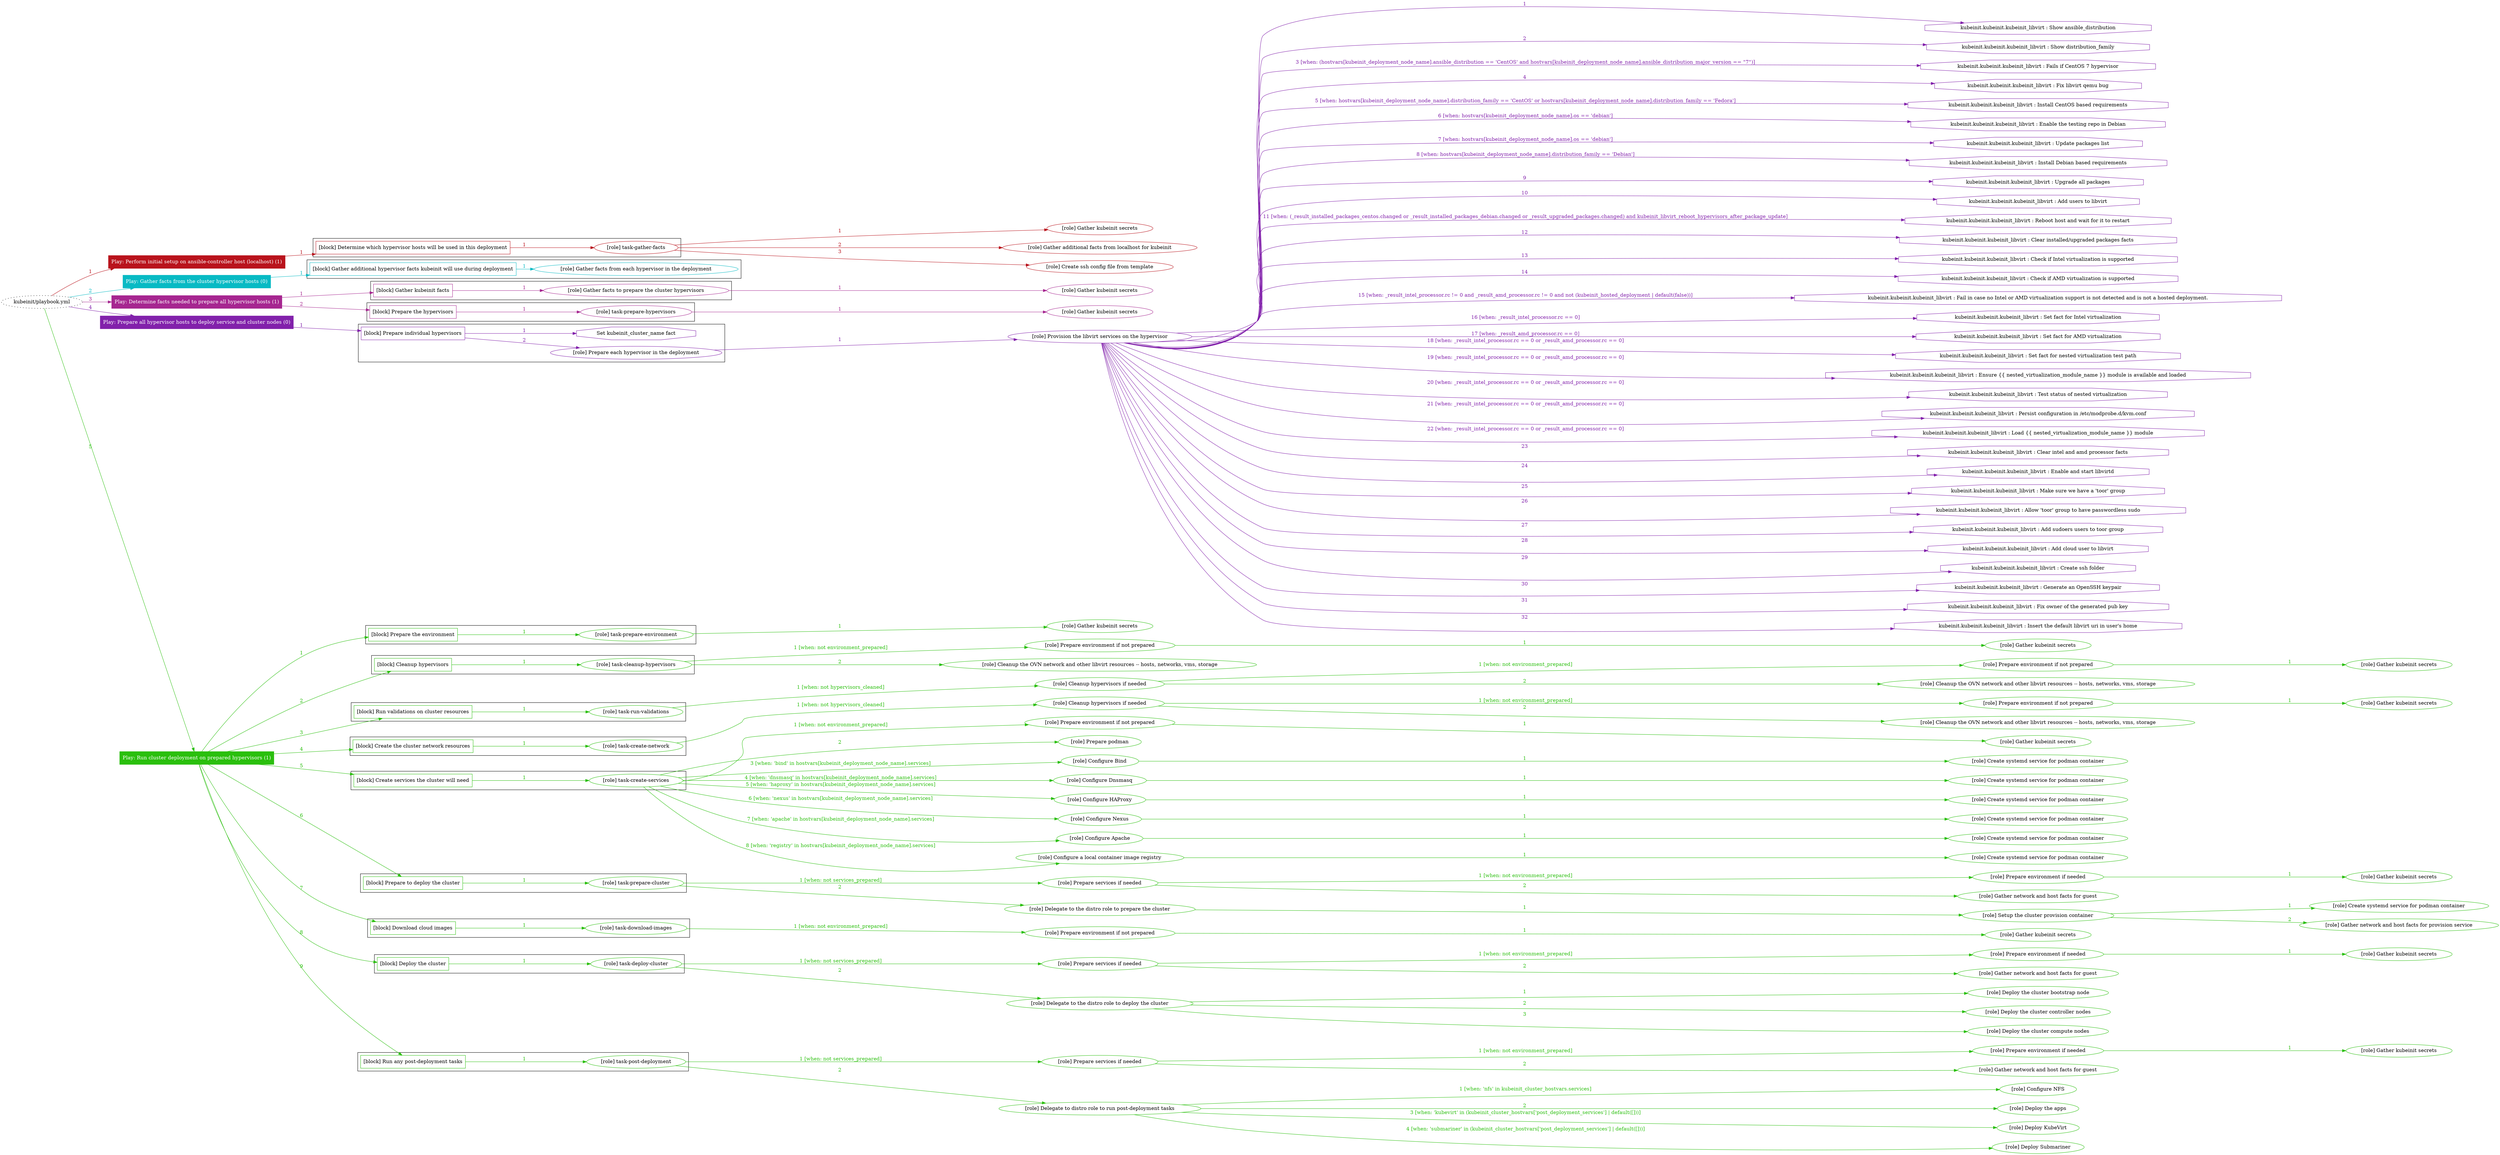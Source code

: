 digraph {
	graph [concentrate=true ordering=in rankdir=LR ratio=fill]
	edge [esep=5 sep=10]
	"kubeinit/playbook.yml" [URL="/home/runner/work/kubeinit/kubeinit/kubeinit/playbook.yml" id=playbook_2e6c1b6e style=dotted]
	play_6136ae97 [label="Play: Perform initial setup on ansible-controller host (localhost) (1)" URL="/home/runner/work/kubeinit/kubeinit/kubeinit/playbook.yml" color="#b9131c" fontcolor="#ffffff" id=play_6136ae97 shape=box style=filled tooltip=localhost]
	"kubeinit/playbook.yml" -> play_6136ae97 [label="1 " color="#b9131c" fontcolor="#b9131c" id=edge_3004576d labeltooltip="1 " tooltip="1 "]
	subgraph "Gather kubeinit secrets" {
		role_4da394cf [label="[role] Gather kubeinit secrets" URL="/home/runner/.ansible/collections/ansible_collections/kubeinit/kubeinit/roles/kubeinit_prepare/tasks/build_hypervisors_group.yml" color="#b9131c" id=role_4da394cf tooltip="Gather kubeinit secrets"]
	}
	subgraph "Gather additional facts from localhost for kubeinit" {
		role_057f9266 [label="[role] Gather additional facts from localhost for kubeinit" URL="/home/runner/.ansible/collections/ansible_collections/kubeinit/kubeinit/roles/kubeinit_prepare/tasks/build_hypervisors_group.yml" color="#b9131c" id=role_057f9266 tooltip="Gather additional facts from localhost for kubeinit"]
	}
	subgraph "Create ssh config file from template" {
		role_7382a2cb [label="[role] Create ssh config file from template" URL="/home/runner/.ansible/collections/ansible_collections/kubeinit/kubeinit/roles/kubeinit_prepare/tasks/build_hypervisors_group.yml" color="#b9131c" id=role_7382a2cb tooltip="Create ssh config file from template"]
	}
	subgraph "task-gather-facts" {
		role_082b0586 [label="[role] task-gather-facts" URL="/home/runner/work/kubeinit/kubeinit/kubeinit/playbook.yml" color="#b9131c" id=role_082b0586 tooltip="task-gather-facts"]
		role_082b0586 -> role_4da394cf [label="1 " color="#b9131c" fontcolor="#b9131c" id=edge_c33e072b labeltooltip="1 " tooltip="1 "]
		role_082b0586 -> role_057f9266 [label="2 " color="#b9131c" fontcolor="#b9131c" id=edge_f7620fa3 labeltooltip="2 " tooltip="2 "]
		role_082b0586 -> role_7382a2cb [label="3 " color="#b9131c" fontcolor="#b9131c" id=edge_6d3eaf06 labeltooltip="3 " tooltip="3 "]
	}
	subgraph "Play: Perform initial setup on ansible-controller host (localhost) (1)" {
		play_6136ae97 -> block_b5d8e961 [label=1 color="#b9131c" fontcolor="#b9131c" id=edge_b676b527 labeltooltip=1 tooltip=1]
		subgraph cluster_block_b5d8e961 {
			block_b5d8e961 [label="[block] Determine which hypervisor hosts will be used in this deployment" URL="/home/runner/work/kubeinit/kubeinit/kubeinit/playbook.yml" color="#b9131c" id=block_b5d8e961 labeltooltip="Determine which hypervisor hosts will be used in this deployment" shape=box tooltip="Determine which hypervisor hosts will be used in this deployment"]
			block_b5d8e961 -> role_082b0586 [label="1 " color="#b9131c" fontcolor="#b9131c" id=edge_189141ee labeltooltip="1 " tooltip="1 "]
		}
	}
	play_5bf09000 [label="Play: Gather facts from the cluster hypervisor hosts (0)" URL="/home/runner/work/kubeinit/kubeinit/kubeinit/playbook.yml" color="#08bac4" fontcolor="#ffffff" id=play_5bf09000 shape=box style=filled tooltip="Play: Gather facts from the cluster hypervisor hosts (0)"]
	"kubeinit/playbook.yml" -> play_5bf09000 [label="2 " color="#08bac4" fontcolor="#08bac4" id=edge_79d5195c labeltooltip="2 " tooltip="2 "]
	subgraph "Gather facts from each hypervisor in the deployment" {
		role_9341383e [label="[role] Gather facts from each hypervisor in the deployment" URL="/home/runner/work/kubeinit/kubeinit/kubeinit/playbook.yml" color="#08bac4" id=role_9341383e tooltip="Gather facts from each hypervisor in the deployment"]
	}
	subgraph "Play: Gather facts from the cluster hypervisor hosts (0)" {
		play_5bf09000 -> block_a64b4e6a [label=1 color="#08bac4" fontcolor="#08bac4" id=edge_e58a4809 labeltooltip=1 tooltip=1]
		subgraph cluster_block_a64b4e6a {
			block_a64b4e6a [label="[block] Gather additional hypervisor facts kubeinit will use during deployment" URL="/home/runner/work/kubeinit/kubeinit/kubeinit/playbook.yml" color="#08bac4" id=block_a64b4e6a labeltooltip="Gather additional hypervisor facts kubeinit will use during deployment" shape=box tooltip="Gather additional hypervisor facts kubeinit will use during deployment"]
			block_a64b4e6a -> role_9341383e [label="1 " color="#08bac4" fontcolor="#08bac4" id=edge_19210f28 labeltooltip="1 " tooltip="1 "]
		}
	}
	play_c55b0f2f [label="Play: Determine facts needed to prepare all hypervisor hosts (1)" URL="/home/runner/work/kubeinit/kubeinit/kubeinit/playbook.yml" color="#a62690" fontcolor="#ffffff" id=play_c55b0f2f shape=box style=filled tooltip=localhost]
	"kubeinit/playbook.yml" -> play_c55b0f2f [label="3 " color="#a62690" fontcolor="#a62690" id=edge_3a9465c5 labeltooltip="3 " tooltip="3 "]
	subgraph "Gather kubeinit secrets" {
		role_a104ca37 [label="[role] Gather kubeinit secrets" URL="/home/runner/.ansible/collections/ansible_collections/kubeinit/kubeinit/roles/kubeinit_prepare/tasks/gather_kubeinit_facts.yml" color="#a62690" id=role_a104ca37 tooltip="Gather kubeinit secrets"]
	}
	subgraph "Gather facts to prepare the cluster hypervisors" {
		role_8c21377f [label="[role] Gather facts to prepare the cluster hypervisors" URL="/home/runner/work/kubeinit/kubeinit/kubeinit/playbook.yml" color="#a62690" id=role_8c21377f tooltip="Gather facts to prepare the cluster hypervisors"]
		role_8c21377f -> role_a104ca37 [label="1 " color="#a62690" fontcolor="#a62690" id=edge_3b5f0eab labeltooltip="1 " tooltip="1 "]
	}
	subgraph "Gather kubeinit secrets" {
		role_554933da [label="[role] Gather kubeinit secrets" URL="/home/runner/.ansible/collections/ansible_collections/kubeinit/kubeinit/roles/kubeinit_prepare/tasks/gather_kubeinit_facts.yml" color="#a62690" id=role_554933da tooltip="Gather kubeinit secrets"]
	}
	subgraph "task-prepare-hypervisors" {
		role_42ab0cc2 [label="[role] task-prepare-hypervisors" URL="/home/runner/work/kubeinit/kubeinit/kubeinit/playbook.yml" color="#a62690" id=role_42ab0cc2 tooltip="task-prepare-hypervisors"]
		role_42ab0cc2 -> role_554933da [label="1 " color="#a62690" fontcolor="#a62690" id=edge_5e4bd759 labeltooltip="1 " tooltip="1 "]
	}
	subgraph "Play: Determine facts needed to prepare all hypervisor hosts (1)" {
		play_c55b0f2f -> block_c0e2ca46 [label=1 color="#a62690" fontcolor="#a62690" id=edge_bd3bbef1 labeltooltip=1 tooltip=1]
		subgraph cluster_block_c0e2ca46 {
			block_c0e2ca46 [label="[block] Gather kubeinit facts" URL="/home/runner/work/kubeinit/kubeinit/kubeinit/playbook.yml" color="#a62690" id=block_c0e2ca46 labeltooltip="Gather kubeinit facts" shape=box tooltip="Gather kubeinit facts"]
			block_c0e2ca46 -> role_8c21377f [label="1 " color="#a62690" fontcolor="#a62690" id=edge_a6690159 labeltooltip="1 " tooltip="1 "]
		}
		play_c55b0f2f -> block_1ad4289b [label=2 color="#a62690" fontcolor="#a62690" id=edge_7b1b2e2b labeltooltip=2 tooltip=2]
		subgraph cluster_block_1ad4289b {
			block_1ad4289b [label="[block] Prepare the hypervisors" URL="/home/runner/work/kubeinit/kubeinit/kubeinit/playbook.yml" color="#a62690" id=block_1ad4289b labeltooltip="Prepare the hypervisors" shape=box tooltip="Prepare the hypervisors"]
			block_1ad4289b -> role_42ab0cc2 [label="1 " color="#a62690" fontcolor="#a62690" id=edge_0e36419d labeltooltip="1 " tooltip="1 "]
		}
	}
	play_b2fa571c [label="Play: Prepare all hypervisor hosts to deploy service and cluster nodes (0)" URL="/home/runner/work/kubeinit/kubeinit/kubeinit/playbook.yml" color="#8221ab" fontcolor="#ffffff" id=play_b2fa571c shape=box style=filled tooltip="Play: Prepare all hypervisor hosts to deploy service and cluster nodes (0)"]
	"kubeinit/playbook.yml" -> play_b2fa571c [label="4 " color="#8221ab" fontcolor="#8221ab" id=edge_98f1b3ab labeltooltip="4 " tooltip="4 "]
	subgraph "Provision the libvirt services on the hypervisor" {
		role_863c0070 [label="[role] Provision the libvirt services on the hypervisor" URL="/home/runner/.ansible/collections/ansible_collections/kubeinit/kubeinit/roles/kubeinit_prepare/tasks/prepare_hypervisor.yml" color="#8221ab" id=role_863c0070 tooltip="Provision the libvirt services on the hypervisor"]
		task_e801a76a [label="kubeinit.kubeinit.kubeinit_libvirt : Show ansible_distribution" URL="/home/runner/.ansible/collections/ansible_collections/kubeinit/kubeinit/roles/kubeinit_libvirt/tasks/main.yml" color="#8221ab" id=task_e801a76a shape=octagon tooltip="kubeinit.kubeinit.kubeinit_libvirt : Show ansible_distribution"]
		role_863c0070 -> task_e801a76a [label="1 " color="#8221ab" fontcolor="#8221ab" id=edge_58ab9d9e labeltooltip="1 " tooltip="1 "]
		task_16811008 [label="kubeinit.kubeinit.kubeinit_libvirt : Show distribution_family" URL="/home/runner/.ansible/collections/ansible_collections/kubeinit/kubeinit/roles/kubeinit_libvirt/tasks/main.yml" color="#8221ab" id=task_16811008 shape=octagon tooltip="kubeinit.kubeinit.kubeinit_libvirt : Show distribution_family"]
		role_863c0070 -> task_16811008 [label="2 " color="#8221ab" fontcolor="#8221ab" id=edge_48a98a95 labeltooltip="2 " tooltip="2 "]
		task_5b377268 [label="kubeinit.kubeinit.kubeinit_libvirt : Fails if CentOS 7 hypervisor" URL="/home/runner/.ansible/collections/ansible_collections/kubeinit/kubeinit/roles/kubeinit_libvirt/tasks/main.yml" color="#8221ab" id=task_5b377268 shape=octagon tooltip="kubeinit.kubeinit.kubeinit_libvirt : Fails if CentOS 7 hypervisor"]
		role_863c0070 -> task_5b377268 [label="3 [when: (hostvars[kubeinit_deployment_node_name].ansible_distribution == 'CentOS' and hostvars[kubeinit_deployment_node_name].ansible_distribution_major_version == \"7\")]" color="#8221ab" fontcolor="#8221ab" id=edge_f202f89d labeltooltip="3 [when: (hostvars[kubeinit_deployment_node_name].ansible_distribution == 'CentOS' and hostvars[kubeinit_deployment_node_name].ansible_distribution_major_version == \"7\")]" tooltip="3 [when: (hostvars[kubeinit_deployment_node_name].ansible_distribution == 'CentOS' and hostvars[kubeinit_deployment_node_name].ansible_distribution_major_version == \"7\")]"]
		task_ee48a819 [label="kubeinit.kubeinit.kubeinit_libvirt : Fix libvirt qemu bug" URL="/home/runner/.ansible/collections/ansible_collections/kubeinit/kubeinit/roles/kubeinit_libvirt/tasks/main.yml" color="#8221ab" id=task_ee48a819 shape=octagon tooltip="kubeinit.kubeinit.kubeinit_libvirt : Fix libvirt qemu bug"]
		role_863c0070 -> task_ee48a819 [label="4 " color="#8221ab" fontcolor="#8221ab" id=edge_df187189 labeltooltip="4 " tooltip="4 "]
		task_2e96e4c6 [label="kubeinit.kubeinit.kubeinit_libvirt : Install CentOS based requirements" URL="/home/runner/.ansible/collections/ansible_collections/kubeinit/kubeinit/roles/kubeinit_libvirt/tasks/main.yml" color="#8221ab" id=task_2e96e4c6 shape=octagon tooltip="kubeinit.kubeinit.kubeinit_libvirt : Install CentOS based requirements"]
		role_863c0070 -> task_2e96e4c6 [label="5 [when: hostvars[kubeinit_deployment_node_name].distribution_family == 'CentOS' or hostvars[kubeinit_deployment_node_name].distribution_family == 'Fedora']" color="#8221ab" fontcolor="#8221ab" id=edge_cb4f6f7c labeltooltip="5 [when: hostvars[kubeinit_deployment_node_name].distribution_family == 'CentOS' or hostvars[kubeinit_deployment_node_name].distribution_family == 'Fedora']" tooltip="5 [when: hostvars[kubeinit_deployment_node_name].distribution_family == 'CentOS' or hostvars[kubeinit_deployment_node_name].distribution_family == 'Fedora']"]
		task_ea41f6d5 [label="kubeinit.kubeinit.kubeinit_libvirt : Enable the testing repo in Debian" URL="/home/runner/.ansible/collections/ansible_collections/kubeinit/kubeinit/roles/kubeinit_libvirt/tasks/main.yml" color="#8221ab" id=task_ea41f6d5 shape=octagon tooltip="kubeinit.kubeinit.kubeinit_libvirt : Enable the testing repo in Debian"]
		role_863c0070 -> task_ea41f6d5 [label="6 [when: hostvars[kubeinit_deployment_node_name].os == 'debian']" color="#8221ab" fontcolor="#8221ab" id=edge_82fe5cad labeltooltip="6 [when: hostvars[kubeinit_deployment_node_name].os == 'debian']" tooltip="6 [when: hostvars[kubeinit_deployment_node_name].os == 'debian']"]
		task_ab4475f6 [label="kubeinit.kubeinit.kubeinit_libvirt : Update packages list" URL="/home/runner/.ansible/collections/ansible_collections/kubeinit/kubeinit/roles/kubeinit_libvirt/tasks/main.yml" color="#8221ab" id=task_ab4475f6 shape=octagon tooltip="kubeinit.kubeinit.kubeinit_libvirt : Update packages list"]
		role_863c0070 -> task_ab4475f6 [label="7 [when: hostvars[kubeinit_deployment_node_name].os == 'debian']" color="#8221ab" fontcolor="#8221ab" id=edge_8369f162 labeltooltip="7 [when: hostvars[kubeinit_deployment_node_name].os == 'debian']" tooltip="7 [when: hostvars[kubeinit_deployment_node_name].os == 'debian']"]
		task_a484076b [label="kubeinit.kubeinit.kubeinit_libvirt : Install Debian based requirements" URL="/home/runner/.ansible/collections/ansible_collections/kubeinit/kubeinit/roles/kubeinit_libvirt/tasks/main.yml" color="#8221ab" id=task_a484076b shape=octagon tooltip="kubeinit.kubeinit.kubeinit_libvirt : Install Debian based requirements"]
		role_863c0070 -> task_a484076b [label="8 [when: hostvars[kubeinit_deployment_node_name].distribution_family == 'Debian']" color="#8221ab" fontcolor="#8221ab" id=edge_06cc2de2 labeltooltip="8 [when: hostvars[kubeinit_deployment_node_name].distribution_family == 'Debian']" tooltip="8 [when: hostvars[kubeinit_deployment_node_name].distribution_family == 'Debian']"]
		task_2b147a83 [label="kubeinit.kubeinit.kubeinit_libvirt : Upgrade all packages" URL="/home/runner/.ansible/collections/ansible_collections/kubeinit/kubeinit/roles/kubeinit_libvirt/tasks/main.yml" color="#8221ab" id=task_2b147a83 shape=octagon tooltip="kubeinit.kubeinit.kubeinit_libvirt : Upgrade all packages"]
		role_863c0070 -> task_2b147a83 [label="9 " color="#8221ab" fontcolor="#8221ab" id=edge_dac2f724 labeltooltip="9 " tooltip="9 "]
		task_eac99293 [label="kubeinit.kubeinit.kubeinit_libvirt : Add users to libvirt" URL="/home/runner/.ansible/collections/ansible_collections/kubeinit/kubeinit/roles/kubeinit_libvirt/tasks/main.yml" color="#8221ab" id=task_eac99293 shape=octagon tooltip="kubeinit.kubeinit.kubeinit_libvirt : Add users to libvirt"]
		role_863c0070 -> task_eac99293 [label="10 " color="#8221ab" fontcolor="#8221ab" id=edge_4e156dd2 labeltooltip="10 " tooltip="10 "]
		task_0ad57a7d [label="kubeinit.kubeinit.kubeinit_libvirt : Reboot host and wait for it to restart" URL="/home/runner/.ansible/collections/ansible_collections/kubeinit/kubeinit/roles/kubeinit_libvirt/tasks/main.yml" color="#8221ab" id=task_0ad57a7d shape=octagon tooltip="kubeinit.kubeinit.kubeinit_libvirt : Reboot host and wait for it to restart"]
		role_863c0070 -> task_0ad57a7d [label="11 [when: (_result_installed_packages_centos.changed or _result_installed_packages_debian.changed or _result_upgraded_packages.changed) and kubeinit_libvirt_reboot_hypervisors_after_package_update]" color="#8221ab" fontcolor="#8221ab" id=edge_57d9b61d labeltooltip="11 [when: (_result_installed_packages_centos.changed or _result_installed_packages_debian.changed or _result_upgraded_packages.changed) and kubeinit_libvirt_reboot_hypervisors_after_package_update]" tooltip="11 [when: (_result_installed_packages_centos.changed or _result_installed_packages_debian.changed or _result_upgraded_packages.changed) and kubeinit_libvirt_reboot_hypervisors_after_package_update]"]
		task_65e71574 [label="kubeinit.kubeinit.kubeinit_libvirt : Clear installed/upgraded packages facts" URL="/home/runner/.ansible/collections/ansible_collections/kubeinit/kubeinit/roles/kubeinit_libvirt/tasks/main.yml" color="#8221ab" id=task_65e71574 shape=octagon tooltip="kubeinit.kubeinit.kubeinit_libvirt : Clear installed/upgraded packages facts"]
		role_863c0070 -> task_65e71574 [label="12 " color="#8221ab" fontcolor="#8221ab" id=edge_ad24ad77 labeltooltip="12 " tooltip="12 "]
		task_fa95da81 [label="kubeinit.kubeinit.kubeinit_libvirt : Check if Intel virtualization is supported" URL="/home/runner/.ansible/collections/ansible_collections/kubeinit/kubeinit/roles/kubeinit_libvirt/tasks/main.yml" color="#8221ab" id=task_fa95da81 shape=octagon tooltip="kubeinit.kubeinit.kubeinit_libvirt : Check if Intel virtualization is supported"]
		role_863c0070 -> task_fa95da81 [label="13 " color="#8221ab" fontcolor="#8221ab" id=edge_35ecb6b5 labeltooltip="13 " tooltip="13 "]
		task_38981a6c [label="kubeinit.kubeinit.kubeinit_libvirt : Check if AMD virtualization is supported" URL="/home/runner/.ansible/collections/ansible_collections/kubeinit/kubeinit/roles/kubeinit_libvirt/tasks/main.yml" color="#8221ab" id=task_38981a6c shape=octagon tooltip="kubeinit.kubeinit.kubeinit_libvirt : Check if AMD virtualization is supported"]
		role_863c0070 -> task_38981a6c [label="14 " color="#8221ab" fontcolor="#8221ab" id=edge_8eb0287f labeltooltip="14 " tooltip="14 "]
		task_3326ec1e [label="kubeinit.kubeinit.kubeinit_libvirt : Fail in case no Intel or AMD virtualization support is not detected and is not a hosted deployment." URL="/home/runner/.ansible/collections/ansible_collections/kubeinit/kubeinit/roles/kubeinit_libvirt/tasks/main.yml" color="#8221ab" id=task_3326ec1e shape=octagon tooltip="kubeinit.kubeinit.kubeinit_libvirt : Fail in case no Intel or AMD virtualization support is not detected and is not a hosted deployment."]
		role_863c0070 -> task_3326ec1e [label="15 [when: _result_intel_processor.rc != 0 and _result_amd_processor.rc != 0 and not (kubeinit_hosted_deployment | default(false))]" color="#8221ab" fontcolor="#8221ab" id=edge_23ca6cdd labeltooltip="15 [when: _result_intel_processor.rc != 0 and _result_amd_processor.rc != 0 and not (kubeinit_hosted_deployment | default(false))]" tooltip="15 [when: _result_intel_processor.rc != 0 and _result_amd_processor.rc != 0 and not (kubeinit_hosted_deployment | default(false))]"]
		task_903d2651 [label="kubeinit.kubeinit.kubeinit_libvirt : Set fact for Intel virtualization" URL="/home/runner/.ansible/collections/ansible_collections/kubeinit/kubeinit/roles/kubeinit_libvirt/tasks/main.yml" color="#8221ab" id=task_903d2651 shape=octagon tooltip="kubeinit.kubeinit.kubeinit_libvirt : Set fact for Intel virtualization"]
		role_863c0070 -> task_903d2651 [label="16 [when: _result_intel_processor.rc == 0]" color="#8221ab" fontcolor="#8221ab" id=edge_590588ee labeltooltip="16 [when: _result_intel_processor.rc == 0]" tooltip="16 [when: _result_intel_processor.rc == 0]"]
		task_53e22797 [label="kubeinit.kubeinit.kubeinit_libvirt : Set fact for AMD virtualization" URL="/home/runner/.ansible/collections/ansible_collections/kubeinit/kubeinit/roles/kubeinit_libvirt/tasks/main.yml" color="#8221ab" id=task_53e22797 shape=octagon tooltip="kubeinit.kubeinit.kubeinit_libvirt : Set fact for AMD virtualization"]
		role_863c0070 -> task_53e22797 [label="17 [when: _result_amd_processor.rc == 0]" color="#8221ab" fontcolor="#8221ab" id=edge_1014953e labeltooltip="17 [when: _result_amd_processor.rc == 0]" tooltip="17 [when: _result_amd_processor.rc == 0]"]
		task_b0b3eac4 [label="kubeinit.kubeinit.kubeinit_libvirt : Set fact for nested virtualization test path" URL="/home/runner/.ansible/collections/ansible_collections/kubeinit/kubeinit/roles/kubeinit_libvirt/tasks/main.yml" color="#8221ab" id=task_b0b3eac4 shape=octagon tooltip="kubeinit.kubeinit.kubeinit_libvirt : Set fact for nested virtualization test path"]
		role_863c0070 -> task_b0b3eac4 [label="18 [when: _result_intel_processor.rc == 0 or _result_amd_processor.rc == 0]" color="#8221ab" fontcolor="#8221ab" id=edge_c77b252d labeltooltip="18 [when: _result_intel_processor.rc == 0 or _result_amd_processor.rc == 0]" tooltip="18 [when: _result_intel_processor.rc == 0 or _result_amd_processor.rc == 0]"]
		task_033a325d [label="kubeinit.kubeinit.kubeinit_libvirt : Ensure {{ nested_virtualization_module_name }} module is available and loaded" URL="/home/runner/.ansible/collections/ansible_collections/kubeinit/kubeinit/roles/kubeinit_libvirt/tasks/main.yml" color="#8221ab" id=task_033a325d shape=octagon tooltip="kubeinit.kubeinit.kubeinit_libvirt : Ensure {{ nested_virtualization_module_name }} module is available and loaded"]
		role_863c0070 -> task_033a325d [label="19 [when: _result_intel_processor.rc == 0 or _result_amd_processor.rc == 0]" color="#8221ab" fontcolor="#8221ab" id=edge_85e181b4 labeltooltip="19 [when: _result_intel_processor.rc == 0 or _result_amd_processor.rc == 0]" tooltip="19 [when: _result_intel_processor.rc == 0 or _result_amd_processor.rc == 0]"]
		task_9124d644 [label="kubeinit.kubeinit.kubeinit_libvirt : Test status of nested virtualization" URL="/home/runner/.ansible/collections/ansible_collections/kubeinit/kubeinit/roles/kubeinit_libvirt/tasks/main.yml" color="#8221ab" id=task_9124d644 shape=octagon tooltip="kubeinit.kubeinit.kubeinit_libvirt : Test status of nested virtualization"]
		role_863c0070 -> task_9124d644 [label="20 [when: _result_intel_processor.rc == 0 or _result_amd_processor.rc == 0]" color="#8221ab" fontcolor="#8221ab" id=edge_13422170 labeltooltip="20 [when: _result_intel_processor.rc == 0 or _result_amd_processor.rc == 0]" tooltip="20 [when: _result_intel_processor.rc == 0 or _result_amd_processor.rc == 0]"]
		task_047625a3 [label="kubeinit.kubeinit.kubeinit_libvirt : Persist configuration in /etc/modprobe.d/kvm.conf" URL="/home/runner/.ansible/collections/ansible_collections/kubeinit/kubeinit/roles/kubeinit_libvirt/tasks/main.yml" color="#8221ab" id=task_047625a3 shape=octagon tooltip="kubeinit.kubeinit.kubeinit_libvirt : Persist configuration in /etc/modprobe.d/kvm.conf"]
		role_863c0070 -> task_047625a3 [label="21 [when: _result_intel_processor.rc == 0 or _result_amd_processor.rc == 0]" color="#8221ab" fontcolor="#8221ab" id=edge_cfd94138 labeltooltip="21 [when: _result_intel_processor.rc == 0 or _result_amd_processor.rc == 0]" tooltip="21 [when: _result_intel_processor.rc == 0 or _result_amd_processor.rc == 0]"]
		task_3b4a466e [label="kubeinit.kubeinit.kubeinit_libvirt : Load {{ nested_virtualization_module_name }} module" URL="/home/runner/.ansible/collections/ansible_collections/kubeinit/kubeinit/roles/kubeinit_libvirt/tasks/main.yml" color="#8221ab" id=task_3b4a466e shape=octagon tooltip="kubeinit.kubeinit.kubeinit_libvirt : Load {{ nested_virtualization_module_name }} module"]
		role_863c0070 -> task_3b4a466e [label="22 [when: _result_intel_processor.rc == 0 or _result_amd_processor.rc == 0]" color="#8221ab" fontcolor="#8221ab" id=edge_56f36f48 labeltooltip="22 [when: _result_intel_processor.rc == 0 or _result_amd_processor.rc == 0]" tooltip="22 [when: _result_intel_processor.rc == 0 or _result_amd_processor.rc == 0]"]
		task_1a53c907 [label="kubeinit.kubeinit.kubeinit_libvirt : Clear intel and amd processor facts" URL="/home/runner/.ansible/collections/ansible_collections/kubeinit/kubeinit/roles/kubeinit_libvirt/tasks/main.yml" color="#8221ab" id=task_1a53c907 shape=octagon tooltip="kubeinit.kubeinit.kubeinit_libvirt : Clear intel and amd processor facts"]
		role_863c0070 -> task_1a53c907 [label="23 " color="#8221ab" fontcolor="#8221ab" id=edge_f925ccb2 labeltooltip="23 " tooltip="23 "]
		task_758c97bb [label="kubeinit.kubeinit.kubeinit_libvirt : Enable and start libvirtd" URL="/home/runner/.ansible/collections/ansible_collections/kubeinit/kubeinit/roles/kubeinit_libvirt/tasks/main.yml" color="#8221ab" id=task_758c97bb shape=octagon tooltip="kubeinit.kubeinit.kubeinit_libvirt : Enable and start libvirtd"]
		role_863c0070 -> task_758c97bb [label="24 " color="#8221ab" fontcolor="#8221ab" id=edge_a06f68ac labeltooltip="24 " tooltip="24 "]
		task_469ccc06 [label="kubeinit.kubeinit.kubeinit_libvirt : Make sure we have a 'toor' group" URL="/home/runner/.ansible/collections/ansible_collections/kubeinit/kubeinit/roles/kubeinit_libvirt/tasks/60_create_cloud_user.yml" color="#8221ab" id=task_469ccc06 shape=octagon tooltip="kubeinit.kubeinit.kubeinit_libvirt : Make sure we have a 'toor' group"]
		role_863c0070 -> task_469ccc06 [label="25 " color="#8221ab" fontcolor="#8221ab" id=edge_921c3f06 labeltooltip="25 " tooltip="25 "]
		task_ab25a52a [label="kubeinit.kubeinit.kubeinit_libvirt : Allow 'toor' group to have passwordless sudo" URL="/home/runner/.ansible/collections/ansible_collections/kubeinit/kubeinit/roles/kubeinit_libvirt/tasks/60_create_cloud_user.yml" color="#8221ab" id=task_ab25a52a shape=octagon tooltip="kubeinit.kubeinit.kubeinit_libvirt : Allow 'toor' group to have passwordless sudo"]
		role_863c0070 -> task_ab25a52a [label="26 " color="#8221ab" fontcolor="#8221ab" id=edge_9e1c4676 labeltooltip="26 " tooltip="26 "]
		task_93a66d2b [label="kubeinit.kubeinit.kubeinit_libvirt : Add sudoers users to toor group" URL="/home/runner/.ansible/collections/ansible_collections/kubeinit/kubeinit/roles/kubeinit_libvirt/tasks/60_create_cloud_user.yml" color="#8221ab" id=task_93a66d2b shape=octagon tooltip="kubeinit.kubeinit.kubeinit_libvirt : Add sudoers users to toor group"]
		role_863c0070 -> task_93a66d2b [label="27 " color="#8221ab" fontcolor="#8221ab" id=edge_74a293fe labeltooltip="27 " tooltip="27 "]
		task_c1c16f06 [label="kubeinit.kubeinit.kubeinit_libvirt : Add cloud user to libvirt" URL="/home/runner/.ansible/collections/ansible_collections/kubeinit/kubeinit/roles/kubeinit_libvirt/tasks/60_create_cloud_user.yml" color="#8221ab" id=task_c1c16f06 shape=octagon tooltip="kubeinit.kubeinit.kubeinit_libvirt : Add cloud user to libvirt"]
		role_863c0070 -> task_c1c16f06 [label="28 " color="#8221ab" fontcolor="#8221ab" id=edge_b3f10d76 labeltooltip="28 " tooltip="28 "]
		task_f2298c26 [label="kubeinit.kubeinit.kubeinit_libvirt : Create ssh folder" URL="/home/runner/.ansible/collections/ansible_collections/kubeinit/kubeinit/roles/kubeinit_libvirt/tasks/60_create_cloud_user.yml" color="#8221ab" id=task_f2298c26 shape=octagon tooltip="kubeinit.kubeinit.kubeinit_libvirt : Create ssh folder"]
		role_863c0070 -> task_f2298c26 [label="29 " color="#8221ab" fontcolor="#8221ab" id=edge_c6d9a50c labeltooltip="29 " tooltip="29 "]
		task_0fcfde5c [label="kubeinit.kubeinit.kubeinit_libvirt : Generate an OpenSSH keypair" URL="/home/runner/.ansible/collections/ansible_collections/kubeinit/kubeinit/roles/kubeinit_libvirt/tasks/60_create_cloud_user.yml" color="#8221ab" id=task_0fcfde5c shape=octagon tooltip="kubeinit.kubeinit.kubeinit_libvirt : Generate an OpenSSH keypair"]
		role_863c0070 -> task_0fcfde5c [label="30 " color="#8221ab" fontcolor="#8221ab" id=edge_9382be86 labeltooltip="30 " tooltip="30 "]
		task_c3423993 [label="kubeinit.kubeinit.kubeinit_libvirt : Fix owner of the generated pub key" URL="/home/runner/.ansible/collections/ansible_collections/kubeinit/kubeinit/roles/kubeinit_libvirt/tasks/60_create_cloud_user.yml" color="#8221ab" id=task_c3423993 shape=octagon tooltip="kubeinit.kubeinit.kubeinit_libvirt : Fix owner of the generated pub key"]
		role_863c0070 -> task_c3423993 [label="31 " color="#8221ab" fontcolor="#8221ab" id=edge_4ed80f87 labeltooltip="31 " tooltip="31 "]
		task_81e4b1dd [label="kubeinit.kubeinit.kubeinit_libvirt : Insert the default libvirt uri in user's home" URL="/home/runner/.ansible/collections/ansible_collections/kubeinit/kubeinit/roles/kubeinit_libvirt/tasks/60_create_cloud_user.yml" color="#8221ab" id=task_81e4b1dd shape=octagon tooltip="kubeinit.kubeinit.kubeinit_libvirt : Insert the default libvirt uri in user's home"]
		role_863c0070 -> task_81e4b1dd [label="32 " color="#8221ab" fontcolor="#8221ab" id=edge_54715a03 labeltooltip="32 " tooltip="32 "]
	}
	subgraph "Prepare each hypervisor in the deployment" {
		role_c7e35591 [label="[role] Prepare each hypervisor in the deployment" URL="/home/runner/work/kubeinit/kubeinit/kubeinit/playbook.yml" color="#8221ab" id=role_c7e35591 tooltip="Prepare each hypervisor in the deployment"]
		role_c7e35591 -> role_863c0070 [label="1 " color="#8221ab" fontcolor="#8221ab" id=edge_ebd966ef labeltooltip="1 " tooltip="1 "]
	}
	subgraph "Play: Prepare all hypervisor hosts to deploy service and cluster nodes (0)" {
		play_b2fa571c -> block_59e6b4af [label=1 color="#8221ab" fontcolor="#8221ab" id=edge_64a4e705 labeltooltip=1 tooltip=1]
		subgraph cluster_block_59e6b4af {
			block_59e6b4af [label="[block] Prepare individual hypervisors" URL="/home/runner/work/kubeinit/kubeinit/kubeinit/playbook.yml" color="#8221ab" id=block_59e6b4af labeltooltip="Prepare individual hypervisors" shape=box tooltip="Prepare individual hypervisors"]
			block_59e6b4af -> role_c7e35591 [label="2 " color="#8221ab" fontcolor="#8221ab" id=edge_1b5d5b62 labeltooltip="2 " tooltip="2 "]
			task_60a0b372 [label="Set kubeinit_cluster_name fact" URL="/home/runner/work/kubeinit/kubeinit/kubeinit/playbook.yml" color="#8221ab" id=task_60a0b372 shape=octagon tooltip="Set kubeinit_cluster_name fact"]
			block_59e6b4af -> task_60a0b372 [label="1 " color="#8221ab" fontcolor="#8221ab" id=edge_05ae393c labeltooltip="1 " tooltip="1 "]
		}
	}
	play_85efb837 [label="Play: Run cluster deployment on prepared hypervisors (1)" URL="/home/runner/work/kubeinit/kubeinit/kubeinit/playbook.yml" color="#2abf0d" fontcolor="#ffffff" id=play_85efb837 shape=box style=filled tooltip=localhost]
	"kubeinit/playbook.yml" -> play_85efb837 [label="5 " color="#2abf0d" fontcolor="#2abf0d" id=edge_5d90a3a9 labeltooltip="5 " tooltip="5 "]
	subgraph "Gather kubeinit secrets" {
		role_33a57053 [label="[role] Gather kubeinit secrets" URL="/home/runner/.ansible/collections/ansible_collections/kubeinit/kubeinit/roles/kubeinit_prepare/tasks/gather_kubeinit_facts.yml" color="#2abf0d" id=role_33a57053 tooltip="Gather kubeinit secrets"]
	}
	subgraph "task-prepare-environment" {
		role_eae8256d [label="[role] task-prepare-environment" URL="/home/runner/work/kubeinit/kubeinit/kubeinit/playbook.yml" color="#2abf0d" id=role_eae8256d tooltip="task-prepare-environment"]
		role_eae8256d -> role_33a57053 [label="1 " color="#2abf0d" fontcolor="#2abf0d" id=edge_4ca93afc labeltooltip="1 " tooltip="1 "]
	}
	subgraph "Gather kubeinit secrets" {
		role_7d1a0a9b [label="[role] Gather kubeinit secrets" URL="/home/runner/.ansible/collections/ansible_collections/kubeinit/kubeinit/roles/kubeinit_prepare/tasks/gather_kubeinit_facts.yml" color="#2abf0d" id=role_7d1a0a9b tooltip="Gather kubeinit secrets"]
	}
	subgraph "Prepare environment if not prepared" {
		role_bb421287 [label="[role] Prepare environment if not prepared" URL="/home/runner/.ansible/collections/ansible_collections/kubeinit/kubeinit/roles/kubeinit_prepare/tasks/cleanup_hypervisors.yml" color="#2abf0d" id=role_bb421287 tooltip="Prepare environment if not prepared"]
		role_bb421287 -> role_7d1a0a9b [label="1 " color="#2abf0d" fontcolor="#2abf0d" id=edge_22a9859f labeltooltip="1 " tooltip="1 "]
	}
	subgraph "Cleanup the OVN network and other libvirt resources -- hosts, networks, vms, storage" {
		role_eb3be31b [label="[role] Cleanup the OVN network and other libvirt resources -- hosts, networks, vms, storage" URL="/home/runner/.ansible/collections/ansible_collections/kubeinit/kubeinit/roles/kubeinit_prepare/tasks/cleanup_hypervisors.yml" color="#2abf0d" id=role_eb3be31b tooltip="Cleanup the OVN network and other libvirt resources -- hosts, networks, vms, storage"]
	}
	subgraph "task-cleanup-hypervisors" {
		role_ed3f2ffb [label="[role] task-cleanup-hypervisors" URL="/home/runner/work/kubeinit/kubeinit/kubeinit/playbook.yml" color="#2abf0d" id=role_ed3f2ffb tooltip="task-cleanup-hypervisors"]
		role_ed3f2ffb -> role_bb421287 [label="1 [when: not environment_prepared]" color="#2abf0d" fontcolor="#2abf0d" id=edge_9b5d50a6 labeltooltip="1 [when: not environment_prepared]" tooltip="1 [when: not environment_prepared]"]
		role_ed3f2ffb -> role_eb3be31b [label="2 " color="#2abf0d" fontcolor="#2abf0d" id=edge_6f2e7ea0 labeltooltip="2 " tooltip="2 "]
	}
	subgraph "Gather kubeinit secrets" {
		role_dc75841a [label="[role] Gather kubeinit secrets" URL="/home/runner/.ansible/collections/ansible_collections/kubeinit/kubeinit/roles/kubeinit_prepare/tasks/gather_kubeinit_facts.yml" color="#2abf0d" id=role_dc75841a tooltip="Gather kubeinit secrets"]
	}
	subgraph "Prepare environment if not prepared" {
		role_8e219180 [label="[role] Prepare environment if not prepared" URL="/home/runner/.ansible/collections/ansible_collections/kubeinit/kubeinit/roles/kubeinit_prepare/tasks/cleanup_hypervisors.yml" color="#2abf0d" id=role_8e219180 tooltip="Prepare environment if not prepared"]
		role_8e219180 -> role_dc75841a [label="1 " color="#2abf0d" fontcolor="#2abf0d" id=edge_5468b3fb labeltooltip="1 " tooltip="1 "]
	}
	subgraph "Cleanup the OVN network and other libvirt resources -- hosts, networks, vms, storage" {
		role_eddd8d30 [label="[role] Cleanup the OVN network and other libvirt resources -- hosts, networks, vms, storage" URL="/home/runner/.ansible/collections/ansible_collections/kubeinit/kubeinit/roles/kubeinit_prepare/tasks/cleanup_hypervisors.yml" color="#2abf0d" id=role_eddd8d30 tooltip="Cleanup the OVN network and other libvirt resources -- hosts, networks, vms, storage"]
	}
	subgraph "Cleanup hypervisors if needed" {
		role_88a15952 [label="[role] Cleanup hypervisors if needed" URL="/home/runner/.ansible/collections/ansible_collections/kubeinit/kubeinit/roles/kubeinit_validations/tasks/main.yml" color="#2abf0d" id=role_88a15952 tooltip="Cleanup hypervisors if needed"]
		role_88a15952 -> role_8e219180 [label="1 [when: not environment_prepared]" color="#2abf0d" fontcolor="#2abf0d" id=edge_5e5faec2 labeltooltip="1 [when: not environment_prepared]" tooltip="1 [when: not environment_prepared]"]
		role_88a15952 -> role_eddd8d30 [label="2 " color="#2abf0d" fontcolor="#2abf0d" id=edge_993c3bdf labeltooltip="2 " tooltip="2 "]
	}
	subgraph "task-run-validations" {
		role_b7e934c4 [label="[role] task-run-validations" URL="/home/runner/work/kubeinit/kubeinit/kubeinit/playbook.yml" color="#2abf0d" id=role_b7e934c4 tooltip="task-run-validations"]
		role_b7e934c4 -> role_88a15952 [label="1 [when: not hypervisors_cleaned]" color="#2abf0d" fontcolor="#2abf0d" id=edge_3568fc08 labeltooltip="1 [when: not hypervisors_cleaned]" tooltip="1 [when: not hypervisors_cleaned]"]
	}
	subgraph "Gather kubeinit secrets" {
		role_c0d466e9 [label="[role] Gather kubeinit secrets" URL="/home/runner/.ansible/collections/ansible_collections/kubeinit/kubeinit/roles/kubeinit_prepare/tasks/gather_kubeinit_facts.yml" color="#2abf0d" id=role_c0d466e9 tooltip="Gather kubeinit secrets"]
	}
	subgraph "Prepare environment if not prepared" {
		role_150356df [label="[role] Prepare environment if not prepared" URL="/home/runner/.ansible/collections/ansible_collections/kubeinit/kubeinit/roles/kubeinit_prepare/tasks/cleanup_hypervisors.yml" color="#2abf0d" id=role_150356df tooltip="Prepare environment if not prepared"]
		role_150356df -> role_c0d466e9 [label="1 " color="#2abf0d" fontcolor="#2abf0d" id=edge_2b8d7aff labeltooltip="1 " tooltip="1 "]
	}
	subgraph "Cleanup the OVN network and other libvirt resources -- hosts, networks, vms, storage" {
		role_4bbb72a5 [label="[role] Cleanup the OVN network and other libvirt resources -- hosts, networks, vms, storage" URL="/home/runner/.ansible/collections/ansible_collections/kubeinit/kubeinit/roles/kubeinit_prepare/tasks/cleanup_hypervisors.yml" color="#2abf0d" id=role_4bbb72a5 tooltip="Cleanup the OVN network and other libvirt resources -- hosts, networks, vms, storage"]
	}
	subgraph "Cleanup hypervisors if needed" {
		role_4f926e3c [label="[role] Cleanup hypervisors if needed" URL="/home/runner/.ansible/collections/ansible_collections/kubeinit/kubeinit/roles/kubeinit_libvirt/tasks/create_network.yml" color="#2abf0d" id=role_4f926e3c tooltip="Cleanup hypervisors if needed"]
		role_4f926e3c -> role_150356df [label="1 [when: not environment_prepared]" color="#2abf0d" fontcolor="#2abf0d" id=edge_af20d464 labeltooltip="1 [when: not environment_prepared]" tooltip="1 [when: not environment_prepared]"]
		role_4f926e3c -> role_4bbb72a5 [label="2 " color="#2abf0d" fontcolor="#2abf0d" id=edge_5cc8db7d labeltooltip="2 " tooltip="2 "]
	}
	subgraph "task-create-network" {
		role_a78cdaf9 [label="[role] task-create-network" URL="/home/runner/work/kubeinit/kubeinit/kubeinit/playbook.yml" color="#2abf0d" id=role_a78cdaf9 tooltip="task-create-network"]
		role_a78cdaf9 -> role_4f926e3c [label="1 [when: not hypervisors_cleaned]" color="#2abf0d" fontcolor="#2abf0d" id=edge_e2c148d5 labeltooltip="1 [when: not hypervisors_cleaned]" tooltip="1 [when: not hypervisors_cleaned]"]
	}
	subgraph "Gather kubeinit secrets" {
		role_f9eef6c3 [label="[role] Gather kubeinit secrets" URL="/home/runner/.ansible/collections/ansible_collections/kubeinit/kubeinit/roles/kubeinit_prepare/tasks/gather_kubeinit_facts.yml" color="#2abf0d" id=role_f9eef6c3 tooltip="Gather kubeinit secrets"]
	}
	subgraph "Prepare environment if not prepared" {
		role_97702d6d [label="[role] Prepare environment if not prepared" URL="/home/runner/.ansible/collections/ansible_collections/kubeinit/kubeinit/roles/kubeinit_services/tasks/main.yml" color="#2abf0d" id=role_97702d6d tooltip="Prepare environment if not prepared"]
		role_97702d6d -> role_f9eef6c3 [label="1 " color="#2abf0d" fontcolor="#2abf0d" id=edge_71d4b877 labeltooltip="1 " tooltip="1 "]
	}
	subgraph "Prepare podman" {
		role_88b6bec3 [label="[role] Prepare podman" URL="/home/runner/.ansible/collections/ansible_collections/kubeinit/kubeinit/roles/kubeinit_services/tasks/00_create_service_pod.yml" color="#2abf0d" id=role_88b6bec3 tooltip="Prepare podman"]
	}
	subgraph "Create systemd service for podman container" {
		role_df4d089a [label="[role] Create systemd service for podman container" URL="/home/runner/.ansible/collections/ansible_collections/kubeinit/kubeinit/roles/kubeinit_bind/tasks/main.yml" color="#2abf0d" id=role_df4d089a tooltip="Create systemd service for podman container"]
	}
	subgraph "Configure Bind" {
		role_581f44b8 [label="[role] Configure Bind" URL="/home/runner/.ansible/collections/ansible_collections/kubeinit/kubeinit/roles/kubeinit_services/tasks/start_services_containers.yml" color="#2abf0d" id=role_581f44b8 tooltip="Configure Bind"]
		role_581f44b8 -> role_df4d089a [label="1 " color="#2abf0d" fontcolor="#2abf0d" id=edge_4f4fce94 labeltooltip="1 " tooltip="1 "]
	}
	subgraph "Create systemd service for podman container" {
		role_051d081a [label="[role] Create systemd service for podman container" URL="/home/runner/.ansible/collections/ansible_collections/kubeinit/kubeinit/roles/kubeinit_dnsmasq/tasks/main.yml" color="#2abf0d" id=role_051d081a tooltip="Create systemd service for podman container"]
	}
	subgraph "Configure Dnsmasq" {
		role_53e21a2c [label="[role] Configure Dnsmasq" URL="/home/runner/.ansible/collections/ansible_collections/kubeinit/kubeinit/roles/kubeinit_services/tasks/start_services_containers.yml" color="#2abf0d" id=role_53e21a2c tooltip="Configure Dnsmasq"]
		role_53e21a2c -> role_051d081a [label="1 " color="#2abf0d" fontcolor="#2abf0d" id=edge_59b8876a labeltooltip="1 " tooltip="1 "]
	}
	subgraph "Create systemd service for podman container" {
		role_31af3284 [label="[role] Create systemd service for podman container" URL="/home/runner/.ansible/collections/ansible_collections/kubeinit/kubeinit/roles/kubeinit_haproxy/tasks/main.yml" color="#2abf0d" id=role_31af3284 tooltip="Create systemd service for podman container"]
	}
	subgraph "Configure HAProxy" {
		role_9494776d [label="[role] Configure HAProxy" URL="/home/runner/.ansible/collections/ansible_collections/kubeinit/kubeinit/roles/kubeinit_services/tasks/start_services_containers.yml" color="#2abf0d" id=role_9494776d tooltip="Configure HAProxy"]
		role_9494776d -> role_31af3284 [label="1 " color="#2abf0d" fontcolor="#2abf0d" id=edge_ed597169 labeltooltip="1 " tooltip="1 "]
	}
	subgraph "Create systemd service for podman container" {
		role_011f995c [label="[role] Create systemd service for podman container" URL="/home/runner/.ansible/collections/ansible_collections/kubeinit/kubeinit/roles/kubeinit_nexus/tasks/main.yml" color="#2abf0d" id=role_011f995c tooltip="Create systemd service for podman container"]
	}
	subgraph "Configure Nexus" {
		role_caf06ac5 [label="[role] Configure Nexus" URL="/home/runner/.ansible/collections/ansible_collections/kubeinit/kubeinit/roles/kubeinit_services/tasks/start_services_containers.yml" color="#2abf0d" id=role_caf06ac5 tooltip="Configure Nexus"]
		role_caf06ac5 -> role_011f995c [label="1 " color="#2abf0d" fontcolor="#2abf0d" id=edge_5760c152 labeltooltip="1 " tooltip="1 "]
	}
	subgraph "Create systemd service for podman container" {
		role_00f07cfe [label="[role] Create systemd service for podman container" URL="/home/runner/.ansible/collections/ansible_collections/kubeinit/kubeinit/roles/kubeinit_apache/tasks/main.yml" color="#2abf0d" id=role_00f07cfe tooltip="Create systemd service for podman container"]
	}
	subgraph "Configure Apache" {
		role_31e75d22 [label="[role] Configure Apache" URL="/home/runner/.ansible/collections/ansible_collections/kubeinit/kubeinit/roles/kubeinit_services/tasks/start_services_containers.yml" color="#2abf0d" id=role_31e75d22 tooltip="Configure Apache"]
		role_31e75d22 -> role_00f07cfe [label="1 " color="#2abf0d" fontcolor="#2abf0d" id=edge_b64bfe79 labeltooltip="1 " tooltip="1 "]
	}
	subgraph "Create systemd service for podman container" {
		role_3dfaffee [label="[role] Create systemd service for podman container" URL="/home/runner/.ansible/collections/ansible_collections/kubeinit/kubeinit/roles/kubeinit_registry/tasks/main.yml" color="#2abf0d" id=role_3dfaffee tooltip="Create systemd service for podman container"]
	}
	subgraph "Configure a local container image registry" {
		role_29488e9f [label="[role] Configure a local container image registry" URL="/home/runner/.ansible/collections/ansible_collections/kubeinit/kubeinit/roles/kubeinit_services/tasks/start_services_containers.yml" color="#2abf0d" id=role_29488e9f tooltip="Configure a local container image registry"]
		role_29488e9f -> role_3dfaffee [label="1 " color="#2abf0d" fontcolor="#2abf0d" id=edge_104e703d labeltooltip="1 " tooltip="1 "]
	}
	subgraph "task-create-services" {
		role_188038b8 [label="[role] task-create-services" URL="/home/runner/work/kubeinit/kubeinit/kubeinit/playbook.yml" color="#2abf0d" id=role_188038b8 tooltip="task-create-services"]
		role_188038b8 -> role_97702d6d [label="1 [when: not environment_prepared]" color="#2abf0d" fontcolor="#2abf0d" id=edge_20b31d09 labeltooltip="1 [when: not environment_prepared]" tooltip="1 [when: not environment_prepared]"]
		role_188038b8 -> role_88b6bec3 [label="2 " color="#2abf0d" fontcolor="#2abf0d" id=edge_a026cf5a labeltooltip="2 " tooltip="2 "]
		role_188038b8 -> role_581f44b8 [label="3 [when: 'bind' in hostvars[kubeinit_deployment_node_name].services]" color="#2abf0d" fontcolor="#2abf0d" id=edge_611353f8 labeltooltip="3 [when: 'bind' in hostvars[kubeinit_deployment_node_name].services]" tooltip="3 [when: 'bind' in hostvars[kubeinit_deployment_node_name].services]"]
		role_188038b8 -> role_53e21a2c [label="4 [when: 'dnsmasq' in hostvars[kubeinit_deployment_node_name].services]" color="#2abf0d" fontcolor="#2abf0d" id=edge_eedcc479 labeltooltip="4 [when: 'dnsmasq' in hostvars[kubeinit_deployment_node_name].services]" tooltip="4 [when: 'dnsmasq' in hostvars[kubeinit_deployment_node_name].services]"]
		role_188038b8 -> role_9494776d [label="5 [when: 'haproxy' in hostvars[kubeinit_deployment_node_name].services]" color="#2abf0d" fontcolor="#2abf0d" id=edge_4964360b labeltooltip="5 [when: 'haproxy' in hostvars[kubeinit_deployment_node_name].services]" tooltip="5 [when: 'haproxy' in hostvars[kubeinit_deployment_node_name].services]"]
		role_188038b8 -> role_caf06ac5 [label="6 [when: 'nexus' in hostvars[kubeinit_deployment_node_name].services]" color="#2abf0d" fontcolor="#2abf0d" id=edge_cf31d949 labeltooltip="6 [when: 'nexus' in hostvars[kubeinit_deployment_node_name].services]" tooltip="6 [when: 'nexus' in hostvars[kubeinit_deployment_node_name].services]"]
		role_188038b8 -> role_31e75d22 [label="7 [when: 'apache' in hostvars[kubeinit_deployment_node_name].services]" color="#2abf0d" fontcolor="#2abf0d" id=edge_acc37a33 labeltooltip="7 [when: 'apache' in hostvars[kubeinit_deployment_node_name].services]" tooltip="7 [when: 'apache' in hostvars[kubeinit_deployment_node_name].services]"]
		role_188038b8 -> role_29488e9f [label="8 [when: 'registry' in hostvars[kubeinit_deployment_node_name].services]" color="#2abf0d" fontcolor="#2abf0d" id=edge_5f256c87 labeltooltip="8 [when: 'registry' in hostvars[kubeinit_deployment_node_name].services]" tooltip="8 [when: 'registry' in hostvars[kubeinit_deployment_node_name].services]"]
	}
	subgraph "Gather kubeinit secrets" {
		role_487ffc02 [label="[role] Gather kubeinit secrets" URL="/home/runner/.ansible/collections/ansible_collections/kubeinit/kubeinit/roles/kubeinit_prepare/tasks/gather_kubeinit_facts.yml" color="#2abf0d" id=role_487ffc02 tooltip="Gather kubeinit secrets"]
	}
	subgraph "Prepare environment if needed" {
		role_738c1432 [label="[role] Prepare environment if needed" URL="/home/runner/.ansible/collections/ansible_collections/kubeinit/kubeinit/roles/kubeinit_services/tasks/prepare_services.yml" color="#2abf0d" id=role_738c1432 tooltip="Prepare environment if needed"]
		role_738c1432 -> role_487ffc02 [label="1 " color="#2abf0d" fontcolor="#2abf0d" id=edge_82f27ba9 labeltooltip="1 " tooltip="1 "]
	}
	subgraph "Gather network and host facts for guest" {
		role_9d940662 [label="[role] Gather network and host facts for guest" URL="/home/runner/.ansible/collections/ansible_collections/kubeinit/kubeinit/roles/kubeinit_services/tasks/prepare_services.yml" color="#2abf0d" id=role_9d940662 tooltip="Gather network and host facts for guest"]
	}
	subgraph "Prepare services if needed" {
		role_5be48bd5 [label="[role] Prepare services if needed" URL="/home/runner/.ansible/collections/ansible_collections/kubeinit/kubeinit/roles/kubeinit_prepare/tasks/prepare_cluster.yml" color="#2abf0d" id=role_5be48bd5 tooltip="Prepare services if needed"]
		role_5be48bd5 -> role_738c1432 [label="1 [when: not environment_prepared]" color="#2abf0d" fontcolor="#2abf0d" id=edge_41e1f29e labeltooltip="1 [when: not environment_prepared]" tooltip="1 [when: not environment_prepared]"]
		role_5be48bd5 -> role_9d940662 [label="2 " color="#2abf0d" fontcolor="#2abf0d" id=edge_e97a803d labeltooltip="2 " tooltip="2 "]
	}
	subgraph "Create systemd service for podman container" {
		role_9610b0cb [label="[role] Create systemd service for podman container" URL="/home/runner/.ansible/collections/ansible_collections/kubeinit/kubeinit/roles/kubeinit_services/tasks/create_provision_container.yml" color="#2abf0d" id=role_9610b0cb tooltip="Create systemd service for podman container"]
	}
	subgraph "Gather network and host facts for provision service" {
		role_399d7288 [label="[role] Gather network and host facts for provision service" URL="/home/runner/.ansible/collections/ansible_collections/kubeinit/kubeinit/roles/kubeinit_services/tasks/create_provision_container.yml" color="#2abf0d" id=role_399d7288 tooltip="Gather network and host facts for provision service"]
	}
	subgraph "Setup the cluster provision container" {
		role_84b7ed5e [label="[role] Setup the cluster provision container" URL="/home/runner/.ansible/collections/ansible_collections/kubeinit/kubeinit/roles/kubeinit_okd/tasks/prepare_cluster.yml" color="#2abf0d" id=role_84b7ed5e tooltip="Setup the cluster provision container"]
		role_84b7ed5e -> role_9610b0cb [label="1 " color="#2abf0d" fontcolor="#2abf0d" id=edge_4db1796a labeltooltip="1 " tooltip="1 "]
		role_84b7ed5e -> role_399d7288 [label="2 " color="#2abf0d" fontcolor="#2abf0d" id=edge_399f5878 labeltooltip="2 " tooltip="2 "]
	}
	subgraph "Delegate to the distro role to prepare the cluster" {
		role_79e00b44 [label="[role] Delegate to the distro role to prepare the cluster" URL="/home/runner/.ansible/collections/ansible_collections/kubeinit/kubeinit/roles/kubeinit_prepare/tasks/prepare_cluster.yml" color="#2abf0d" id=role_79e00b44 tooltip="Delegate to the distro role to prepare the cluster"]
		role_79e00b44 -> role_84b7ed5e [label="1 " color="#2abf0d" fontcolor="#2abf0d" id=edge_e8712a5f labeltooltip="1 " tooltip="1 "]
	}
	subgraph "task-prepare-cluster" {
		role_2f28b5f8 [label="[role] task-prepare-cluster" URL="/home/runner/work/kubeinit/kubeinit/kubeinit/playbook.yml" color="#2abf0d" id=role_2f28b5f8 tooltip="task-prepare-cluster"]
		role_2f28b5f8 -> role_5be48bd5 [label="1 [when: not services_prepared]" color="#2abf0d" fontcolor="#2abf0d" id=edge_909e1fb4 labeltooltip="1 [when: not services_prepared]" tooltip="1 [when: not services_prepared]"]
		role_2f28b5f8 -> role_79e00b44 [label="2 " color="#2abf0d" fontcolor="#2abf0d" id=edge_9ee3f498 labeltooltip="2 " tooltip="2 "]
	}
	subgraph "Gather kubeinit secrets" {
		role_023b99de [label="[role] Gather kubeinit secrets" URL="/home/runner/.ansible/collections/ansible_collections/kubeinit/kubeinit/roles/kubeinit_prepare/tasks/gather_kubeinit_facts.yml" color="#2abf0d" id=role_023b99de tooltip="Gather kubeinit secrets"]
	}
	subgraph "Prepare environment if not prepared" {
		role_5e593852 [label="[role] Prepare environment if not prepared" URL="/home/runner/.ansible/collections/ansible_collections/kubeinit/kubeinit/roles/kubeinit_libvirt/tasks/download_cloud_images.yml" color="#2abf0d" id=role_5e593852 tooltip="Prepare environment if not prepared"]
		role_5e593852 -> role_023b99de [label="1 " color="#2abf0d" fontcolor="#2abf0d" id=edge_478068c6 labeltooltip="1 " tooltip="1 "]
	}
	subgraph "task-download-images" {
		role_d598b7ca [label="[role] task-download-images" URL="/home/runner/work/kubeinit/kubeinit/kubeinit/playbook.yml" color="#2abf0d" id=role_d598b7ca tooltip="task-download-images"]
		role_d598b7ca -> role_5e593852 [label="1 [when: not environment_prepared]" color="#2abf0d" fontcolor="#2abf0d" id=edge_fc8941a9 labeltooltip="1 [when: not environment_prepared]" tooltip="1 [when: not environment_prepared]"]
	}
	subgraph "Gather kubeinit secrets" {
		role_ef1c45bc [label="[role] Gather kubeinit secrets" URL="/home/runner/.ansible/collections/ansible_collections/kubeinit/kubeinit/roles/kubeinit_prepare/tasks/gather_kubeinit_facts.yml" color="#2abf0d" id=role_ef1c45bc tooltip="Gather kubeinit secrets"]
	}
	subgraph "Prepare environment if needed" {
		role_64fdd83b [label="[role] Prepare environment if needed" URL="/home/runner/.ansible/collections/ansible_collections/kubeinit/kubeinit/roles/kubeinit_services/tasks/prepare_services.yml" color="#2abf0d" id=role_64fdd83b tooltip="Prepare environment if needed"]
		role_64fdd83b -> role_ef1c45bc [label="1 " color="#2abf0d" fontcolor="#2abf0d" id=edge_f2b5bf10 labeltooltip="1 " tooltip="1 "]
	}
	subgraph "Gather network and host facts for guest" {
		role_b52f6bdf [label="[role] Gather network and host facts for guest" URL="/home/runner/.ansible/collections/ansible_collections/kubeinit/kubeinit/roles/kubeinit_services/tasks/prepare_services.yml" color="#2abf0d" id=role_b52f6bdf tooltip="Gather network and host facts for guest"]
	}
	subgraph "Prepare services if needed" {
		role_dc19ce7e [label="[role] Prepare services if needed" URL="/home/runner/.ansible/collections/ansible_collections/kubeinit/kubeinit/roles/kubeinit_prepare/tasks/deploy_cluster.yml" color="#2abf0d" id=role_dc19ce7e tooltip="Prepare services if needed"]
		role_dc19ce7e -> role_64fdd83b [label="1 [when: not environment_prepared]" color="#2abf0d" fontcolor="#2abf0d" id=edge_3805bef0 labeltooltip="1 [when: not environment_prepared]" tooltip="1 [when: not environment_prepared]"]
		role_dc19ce7e -> role_b52f6bdf [label="2 " color="#2abf0d" fontcolor="#2abf0d" id=edge_72f75e96 labeltooltip="2 " tooltip="2 "]
	}
	subgraph "Deploy the cluster bootstrap node" {
		role_7eb068ea [label="[role] Deploy the cluster bootstrap node" URL="/home/runner/.ansible/collections/ansible_collections/kubeinit/kubeinit/roles/kubeinit_okd/tasks/main.yml" color="#2abf0d" id=role_7eb068ea tooltip="Deploy the cluster bootstrap node"]
	}
	subgraph "Deploy the cluster controller nodes" {
		role_1915f45a [label="[role] Deploy the cluster controller nodes" URL="/home/runner/.ansible/collections/ansible_collections/kubeinit/kubeinit/roles/kubeinit_okd/tasks/main.yml" color="#2abf0d" id=role_1915f45a tooltip="Deploy the cluster controller nodes"]
	}
	subgraph "Deploy the cluster compute nodes" {
		role_e0d5c58c [label="[role] Deploy the cluster compute nodes" URL="/home/runner/.ansible/collections/ansible_collections/kubeinit/kubeinit/roles/kubeinit_okd/tasks/main.yml" color="#2abf0d" id=role_e0d5c58c tooltip="Deploy the cluster compute nodes"]
	}
	subgraph "Delegate to the distro role to deploy the cluster" {
		role_3a046110 [label="[role] Delegate to the distro role to deploy the cluster" URL="/home/runner/.ansible/collections/ansible_collections/kubeinit/kubeinit/roles/kubeinit_prepare/tasks/deploy_cluster.yml" color="#2abf0d" id=role_3a046110 tooltip="Delegate to the distro role to deploy the cluster"]
		role_3a046110 -> role_7eb068ea [label="1 " color="#2abf0d" fontcolor="#2abf0d" id=edge_a0939950 labeltooltip="1 " tooltip="1 "]
		role_3a046110 -> role_1915f45a [label="2 " color="#2abf0d" fontcolor="#2abf0d" id=edge_5702e890 labeltooltip="2 " tooltip="2 "]
		role_3a046110 -> role_e0d5c58c [label="3 " color="#2abf0d" fontcolor="#2abf0d" id=edge_c864589b labeltooltip="3 " tooltip="3 "]
	}
	subgraph "task-deploy-cluster" {
		role_9fed32b6 [label="[role] task-deploy-cluster" URL="/home/runner/work/kubeinit/kubeinit/kubeinit/playbook.yml" color="#2abf0d" id=role_9fed32b6 tooltip="task-deploy-cluster"]
		role_9fed32b6 -> role_dc19ce7e [label="1 [when: not services_prepared]" color="#2abf0d" fontcolor="#2abf0d" id=edge_16445510 labeltooltip="1 [when: not services_prepared]" tooltip="1 [when: not services_prepared]"]
		role_9fed32b6 -> role_3a046110 [label="2 " color="#2abf0d" fontcolor="#2abf0d" id=edge_8e94e453 labeltooltip="2 " tooltip="2 "]
	}
	subgraph "Gather kubeinit secrets" {
		role_9d9429af [label="[role] Gather kubeinit secrets" URL="/home/runner/.ansible/collections/ansible_collections/kubeinit/kubeinit/roles/kubeinit_prepare/tasks/gather_kubeinit_facts.yml" color="#2abf0d" id=role_9d9429af tooltip="Gather kubeinit secrets"]
	}
	subgraph "Prepare environment if needed" {
		role_fe775aa9 [label="[role] Prepare environment if needed" URL="/home/runner/.ansible/collections/ansible_collections/kubeinit/kubeinit/roles/kubeinit_services/tasks/prepare_services.yml" color="#2abf0d" id=role_fe775aa9 tooltip="Prepare environment if needed"]
		role_fe775aa9 -> role_9d9429af [label="1 " color="#2abf0d" fontcolor="#2abf0d" id=edge_ab0ea2bd labeltooltip="1 " tooltip="1 "]
	}
	subgraph "Gather network and host facts for guest" {
		role_be53e81e [label="[role] Gather network and host facts for guest" URL="/home/runner/.ansible/collections/ansible_collections/kubeinit/kubeinit/roles/kubeinit_services/tasks/prepare_services.yml" color="#2abf0d" id=role_be53e81e tooltip="Gather network and host facts for guest"]
	}
	subgraph "Prepare services if needed" {
		role_3345fbcd [label="[role] Prepare services if needed" URL="/home/runner/.ansible/collections/ansible_collections/kubeinit/kubeinit/roles/kubeinit_prepare/tasks/post_deployment.yml" color="#2abf0d" id=role_3345fbcd tooltip="Prepare services if needed"]
		role_3345fbcd -> role_fe775aa9 [label="1 [when: not environment_prepared]" color="#2abf0d" fontcolor="#2abf0d" id=edge_0276374b labeltooltip="1 [when: not environment_prepared]" tooltip="1 [when: not environment_prepared]"]
		role_3345fbcd -> role_be53e81e [label="2 " color="#2abf0d" fontcolor="#2abf0d" id=edge_d5c54266 labeltooltip="2 " tooltip="2 "]
	}
	subgraph "Configure NFS" {
		role_08871fd9 [label="[role] Configure NFS" URL="/home/runner/.ansible/collections/ansible_collections/kubeinit/kubeinit/roles/kubeinit_okd/tasks/post_deployment_tasks.yml" color="#2abf0d" id=role_08871fd9 tooltip="Configure NFS"]
	}
	subgraph "Deploy the apps" {
		role_66234da3 [label="[role] Deploy the apps" URL="/home/runner/.ansible/collections/ansible_collections/kubeinit/kubeinit/roles/kubeinit_okd/tasks/post_deployment_tasks.yml" color="#2abf0d" id=role_66234da3 tooltip="Deploy the apps"]
	}
	subgraph "Deploy KubeVirt" {
		role_de2f3a7d [label="[role] Deploy KubeVirt" URL="/home/runner/.ansible/collections/ansible_collections/kubeinit/kubeinit/roles/kubeinit_okd/tasks/post_deployment_tasks.yml" color="#2abf0d" id=role_de2f3a7d tooltip="Deploy KubeVirt"]
	}
	subgraph "Deploy Submariner" {
		role_ede020be [label="[role] Deploy Submariner" URL="/home/runner/.ansible/collections/ansible_collections/kubeinit/kubeinit/roles/kubeinit_okd/tasks/post_deployment_tasks.yml" color="#2abf0d" id=role_ede020be tooltip="Deploy Submariner"]
	}
	subgraph "Delegate to distro role to run post-deployment tasks" {
		role_27f4ee26 [label="[role] Delegate to distro role to run post-deployment tasks" URL="/home/runner/.ansible/collections/ansible_collections/kubeinit/kubeinit/roles/kubeinit_prepare/tasks/post_deployment.yml" color="#2abf0d" id=role_27f4ee26 tooltip="Delegate to distro role to run post-deployment tasks"]
		role_27f4ee26 -> role_08871fd9 [label="1 [when: 'nfs' in kubeinit_cluster_hostvars.services]" color="#2abf0d" fontcolor="#2abf0d" id=edge_89b71fd8 labeltooltip="1 [when: 'nfs' in kubeinit_cluster_hostvars.services]" tooltip="1 [when: 'nfs' in kubeinit_cluster_hostvars.services]"]
		role_27f4ee26 -> role_66234da3 [label="2 " color="#2abf0d" fontcolor="#2abf0d" id=edge_6ac5864f labeltooltip="2 " tooltip="2 "]
		role_27f4ee26 -> role_de2f3a7d [label="3 [when: 'kubevirt' in (kubeinit_cluster_hostvars['post_deployment_services'] | default([]))]" color="#2abf0d" fontcolor="#2abf0d" id=edge_23a6768c labeltooltip="3 [when: 'kubevirt' in (kubeinit_cluster_hostvars['post_deployment_services'] | default([]))]" tooltip="3 [when: 'kubevirt' in (kubeinit_cluster_hostvars['post_deployment_services'] | default([]))]"]
		role_27f4ee26 -> role_ede020be [label="4 [when: 'submariner' in (kubeinit_cluster_hostvars['post_deployment_services'] | default([]))]" color="#2abf0d" fontcolor="#2abf0d" id=edge_78fef717 labeltooltip="4 [when: 'submariner' in (kubeinit_cluster_hostvars['post_deployment_services'] | default([]))]" tooltip="4 [when: 'submariner' in (kubeinit_cluster_hostvars['post_deployment_services'] | default([]))]"]
	}
	subgraph "task-post-deployment" {
		role_2701c118 [label="[role] task-post-deployment" URL="/home/runner/work/kubeinit/kubeinit/kubeinit/playbook.yml" color="#2abf0d" id=role_2701c118 tooltip="task-post-deployment"]
		role_2701c118 -> role_3345fbcd [label="1 [when: not services_prepared]" color="#2abf0d" fontcolor="#2abf0d" id=edge_0b958aa2 labeltooltip="1 [when: not services_prepared]" tooltip="1 [when: not services_prepared]"]
		role_2701c118 -> role_27f4ee26 [label="2 " color="#2abf0d" fontcolor="#2abf0d" id=edge_c771bab5 labeltooltip="2 " tooltip="2 "]
	}
	subgraph "Play: Run cluster deployment on prepared hypervisors (1)" {
		play_85efb837 -> block_8043edea [label=1 color="#2abf0d" fontcolor="#2abf0d" id=edge_8883437c labeltooltip=1 tooltip=1]
		subgraph cluster_block_8043edea {
			block_8043edea [label="[block] Prepare the environment" URL="/home/runner/work/kubeinit/kubeinit/kubeinit/playbook.yml" color="#2abf0d" id=block_8043edea labeltooltip="Prepare the environment" shape=box tooltip="Prepare the environment"]
			block_8043edea -> role_eae8256d [label="1 " color="#2abf0d" fontcolor="#2abf0d" id=edge_8446a48f labeltooltip="1 " tooltip="1 "]
		}
		play_85efb837 -> block_2a958d04 [label=2 color="#2abf0d" fontcolor="#2abf0d" id=edge_ab83244c labeltooltip=2 tooltip=2]
		subgraph cluster_block_2a958d04 {
			block_2a958d04 [label="[block] Cleanup hypervisors" URL="/home/runner/work/kubeinit/kubeinit/kubeinit/playbook.yml" color="#2abf0d" id=block_2a958d04 labeltooltip="Cleanup hypervisors" shape=box tooltip="Cleanup hypervisors"]
			block_2a958d04 -> role_ed3f2ffb [label="1 " color="#2abf0d" fontcolor="#2abf0d" id=edge_a9ba0e47 labeltooltip="1 " tooltip="1 "]
		}
		play_85efb837 -> block_91185ec8 [label=3 color="#2abf0d" fontcolor="#2abf0d" id=edge_02943701 labeltooltip=3 tooltip=3]
		subgraph cluster_block_91185ec8 {
			block_91185ec8 [label="[block] Run validations on cluster resources" URL="/home/runner/work/kubeinit/kubeinit/kubeinit/playbook.yml" color="#2abf0d" id=block_91185ec8 labeltooltip="Run validations on cluster resources" shape=box tooltip="Run validations on cluster resources"]
			block_91185ec8 -> role_b7e934c4 [label="1 " color="#2abf0d" fontcolor="#2abf0d" id=edge_d29324eb labeltooltip="1 " tooltip="1 "]
		}
		play_85efb837 -> block_932d60ac [label=4 color="#2abf0d" fontcolor="#2abf0d" id=edge_5f285d12 labeltooltip=4 tooltip=4]
		subgraph cluster_block_932d60ac {
			block_932d60ac [label="[block] Create the cluster network resources" URL="/home/runner/work/kubeinit/kubeinit/kubeinit/playbook.yml" color="#2abf0d" id=block_932d60ac labeltooltip="Create the cluster network resources" shape=box tooltip="Create the cluster network resources"]
			block_932d60ac -> role_a78cdaf9 [label="1 " color="#2abf0d" fontcolor="#2abf0d" id=edge_6d7c5dc9 labeltooltip="1 " tooltip="1 "]
		}
		play_85efb837 -> block_53fa8c2a [label=5 color="#2abf0d" fontcolor="#2abf0d" id=edge_e7f4ca74 labeltooltip=5 tooltip=5]
		subgraph cluster_block_53fa8c2a {
			block_53fa8c2a [label="[block] Create services the cluster will need" URL="/home/runner/work/kubeinit/kubeinit/kubeinit/playbook.yml" color="#2abf0d" id=block_53fa8c2a labeltooltip="Create services the cluster will need" shape=box tooltip="Create services the cluster will need"]
			block_53fa8c2a -> role_188038b8 [label="1 " color="#2abf0d" fontcolor="#2abf0d" id=edge_464e64a4 labeltooltip="1 " tooltip="1 "]
		}
		play_85efb837 -> block_4de97770 [label=6 color="#2abf0d" fontcolor="#2abf0d" id=edge_b0e53bca labeltooltip=6 tooltip=6]
		subgraph cluster_block_4de97770 {
			block_4de97770 [label="[block] Prepare to deploy the cluster" URL="/home/runner/work/kubeinit/kubeinit/kubeinit/playbook.yml" color="#2abf0d" id=block_4de97770 labeltooltip="Prepare to deploy the cluster" shape=box tooltip="Prepare to deploy the cluster"]
			block_4de97770 -> role_2f28b5f8 [label="1 " color="#2abf0d" fontcolor="#2abf0d" id=edge_61f3b117 labeltooltip="1 " tooltip="1 "]
		}
		play_85efb837 -> block_7772f90c [label=7 color="#2abf0d" fontcolor="#2abf0d" id=edge_0dffb5c9 labeltooltip=7 tooltip=7]
		subgraph cluster_block_7772f90c {
			block_7772f90c [label="[block] Download cloud images" URL="/home/runner/work/kubeinit/kubeinit/kubeinit/playbook.yml" color="#2abf0d" id=block_7772f90c labeltooltip="Download cloud images" shape=box tooltip="Download cloud images"]
			block_7772f90c -> role_d598b7ca [label="1 " color="#2abf0d" fontcolor="#2abf0d" id=edge_46dbd4be labeltooltip="1 " tooltip="1 "]
		}
		play_85efb837 -> block_6b4b3af7 [label=8 color="#2abf0d" fontcolor="#2abf0d" id=edge_a8d18ed5 labeltooltip=8 tooltip=8]
		subgraph cluster_block_6b4b3af7 {
			block_6b4b3af7 [label="[block] Deploy the cluster" URL="/home/runner/work/kubeinit/kubeinit/kubeinit/playbook.yml" color="#2abf0d" id=block_6b4b3af7 labeltooltip="Deploy the cluster" shape=box tooltip="Deploy the cluster"]
			block_6b4b3af7 -> role_9fed32b6 [label="1 " color="#2abf0d" fontcolor="#2abf0d" id=edge_a9f45cd7 labeltooltip="1 " tooltip="1 "]
		}
		play_85efb837 -> block_94d1b6c9 [label=9 color="#2abf0d" fontcolor="#2abf0d" id=edge_4daf501e labeltooltip=9 tooltip=9]
		subgraph cluster_block_94d1b6c9 {
			block_94d1b6c9 [label="[block] Run any post-deployment tasks" URL="/home/runner/work/kubeinit/kubeinit/kubeinit/playbook.yml" color="#2abf0d" id=block_94d1b6c9 labeltooltip="Run any post-deployment tasks" shape=box tooltip="Run any post-deployment tasks"]
			block_94d1b6c9 -> role_2701c118 [label="1 " color="#2abf0d" fontcolor="#2abf0d" id=edge_9214ed05 labeltooltip="1 " tooltip="1 "]
		}
	}
}
